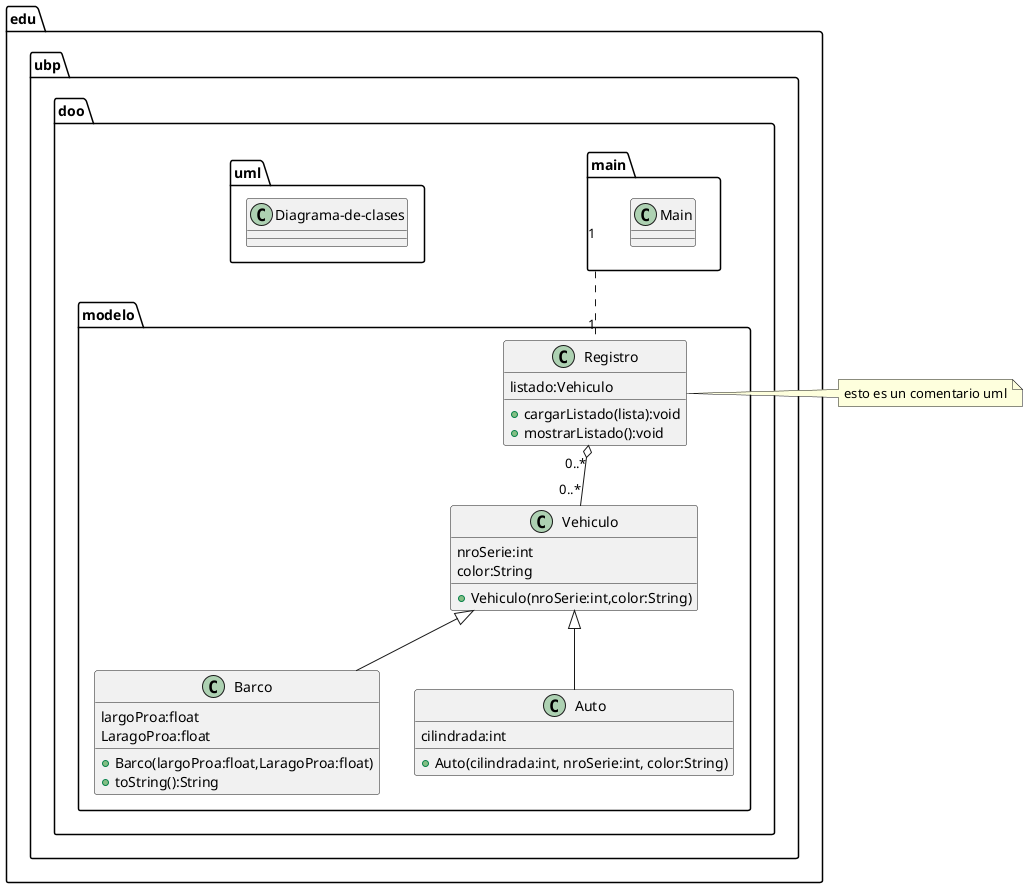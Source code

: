 @startuml


package edu.ubp.doo.main{
    class Main{}
}

package edu.ubp.doo.modelo{
    class Vehiculo{
        nroSerie:int
        color:String
        +Vehiculo(nroSerie:int,color:String)
        }
    class Barco{
        largoProa:float
        LaragoProa:float
        +Barco(largoProa:float,LaragoProa:float)
        +toString():String
        }
    class Auto{
        cilindrada:int
        +Auto(cilindrada:int, nroSerie:int, color:String)
        }
    class Registro{
        listado:Vehiculo
        +cargarListado(lista):void
        +mostrarListado():void
        }
}
package edu.ubp.doo.uml{
    class Diagrama-de-clases{}
}
Barco -up-|> Vehiculo
Auto -up-|> Vehiculo

Registro "0..*" o-down- "0..*" Vehiculo
main "1".. "1" Registro

note as n1
esto es un comentario uml
end note

Registro - n1
@enduml